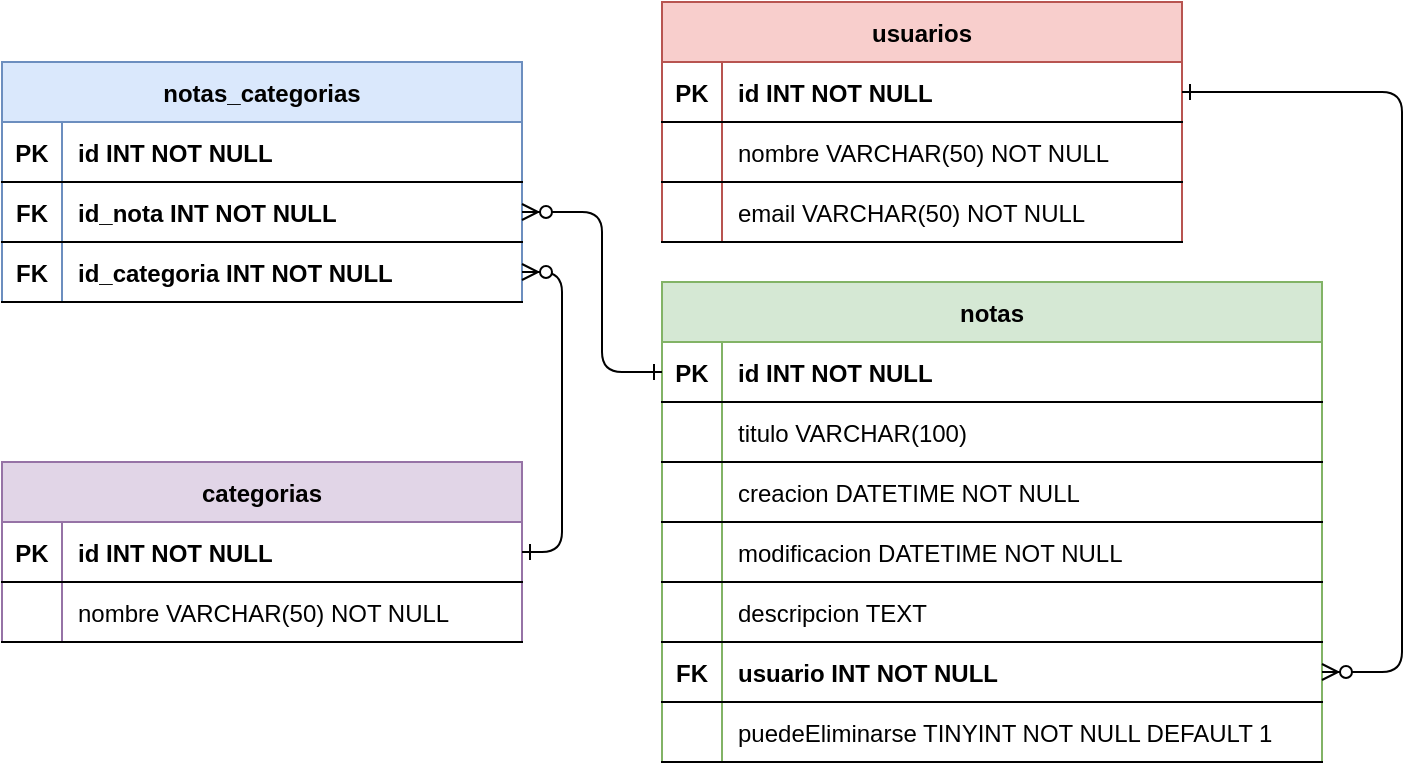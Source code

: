 <mxfile version="15.1.3" type="device"><diagram id="R2lEEEUBdFMjLlhIrx00" name="Page-1"><mxGraphModel dx="862" dy="539" grid="1" gridSize="10" guides="0" tooltips="1" connect="1" arrows="1" fold="1" page="1" pageScale="1" pageWidth="850" pageHeight="1100" math="0" shadow="0" extFonts="Permanent Marker^https://fonts.googleapis.com/css?family=Permanent+Marker"><root><mxCell id="0"/><mxCell id="1" parent="0"/><mxCell id="pJhMK4wKCTjkBl_i2zcl-1" value="notas" style="shape=table;startSize=30;container=1;collapsible=1;childLayout=tableLayout;fixedRows=1;rowLines=0;fontStyle=1;align=center;resizeLast=1;fillColor=#d5e8d4;strokeColor=#82b366;" parent="1" vertex="1"><mxGeometry x="440" y="190" width="330" height="240" as="geometry"/></mxCell><mxCell id="pJhMK4wKCTjkBl_i2zcl-2" value="" style="shape=partialRectangle;collapsible=0;dropTarget=0;pointerEvents=0;fillColor=none;points=[[0,0.5],[1,0.5]];portConstraint=eastwest;top=0;left=0;right=0;bottom=1;" parent="pJhMK4wKCTjkBl_i2zcl-1" vertex="1"><mxGeometry y="30" width="330" height="30" as="geometry"/></mxCell><mxCell id="pJhMK4wKCTjkBl_i2zcl-3" value="PK" style="shape=partialRectangle;overflow=hidden;connectable=0;fillColor=none;top=0;left=0;bottom=0;right=0;fontStyle=1;" parent="pJhMK4wKCTjkBl_i2zcl-2" vertex="1"><mxGeometry width="30" height="30" as="geometry"><mxRectangle width="30" height="30" as="alternateBounds"/></mxGeometry></mxCell><mxCell id="pJhMK4wKCTjkBl_i2zcl-4" value="id INT NOT NULL" style="shape=partialRectangle;overflow=hidden;connectable=0;fillColor=none;top=0;left=0;bottom=0;right=0;align=left;spacingLeft=6;fontStyle=1;" parent="pJhMK4wKCTjkBl_i2zcl-2" vertex="1"><mxGeometry x="30" width="300" height="30" as="geometry"><mxRectangle width="230" height="30" as="alternateBounds"/></mxGeometry></mxCell><mxCell id="pJhMK4wKCTjkBl_i2zcl-5" style="shape=partialRectangle;collapsible=0;dropTarget=0;pointerEvents=0;fillColor=none;points=[[0,0.5],[1,0.5]];portConstraint=eastwest;top=0;left=0;right=0;bottom=1;" parent="pJhMK4wKCTjkBl_i2zcl-1" vertex="1"><mxGeometry y="60" width="330" height="30" as="geometry"/></mxCell><mxCell id="pJhMK4wKCTjkBl_i2zcl-6" style="shape=partialRectangle;overflow=hidden;connectable=0;fillColor=none;top=0;left=0;bottom=0;right=0;fontStyle=1;" parent="pJhMK4wKCTjkBl_i2zcl-5" vertex="1"><mxGeometry width="30" height="30" as="geometry"><mxRectangle width="30" height="30" as="alternateBounds"/></mxGeometry></mxCell><mxCell id="pJhMK4wKCTjkBl_i2zcl-7" value="titulo VARCHAR(100) " style="shape=partialRectangle;overflow=hidden;connectable=0;fillColor=none;top=0;left=0;bottom=0;right=0;align=left;spacingLeft=6;fontStyle=0;" parent="pJhMK4wKCTjkBl_i2zcl-5" vertex="1"><mxGeometry x="30" width="300" height="30" as="geometry"><mxRectangle width="230" height="30" as="alternateBounds"/></mxGeometry></mxCell><mxCell id="pJhMK4wKCTjkBl_i2zcl-8" style="shape=partialRectangle;collapsible=0;dropTarget=0;pointerEvents=0;fillColor=none;points=[[0,0.5],[1,0.5]];portConstraint=eastwest;top=0;left=0;right=0;bottom=1;fontStyle=0" parent="pJhMK4wKCTjkBl_i2zcl-1" vertex="1"><mxGeometry y="90" width="330" height="30" as="geometry"/></mxCell><mxCell id="pJhMK4wKCTjkBl_i2zcl-9" style="shape=partialRectangle;overflow=hidden;connectable=0;fillColor=none;top=0;left=0;bottom=0;right=0;fontStyle=0;" parent="pJhMK4wKCTjkBl_i2zcl-8" vertex="1"><mxGeometry width="30" height="30" as="geometry"><mxRectangle width="30" height="30" as="alternateBounds"/></mxGeometry></mxCell><mxCell id="pJhMK4wKCTjkBl_i2zcl-10" value="creacion DATETIME NOT NULL" style="shape=partialRectangle;overflow=hidden;connectable=0;fillColor=none;top=0;left=0;bottom=0;right=0;align=left;spacingLeft=6;fontStyle=0;" parent="pJhMK4wKCTjkBl_i2zcl-8" vertex="1"><mxGeometry x="30" width="300" height="30" as="geometry"><mxRectangle width="230" height="30" as="alternateBounds"/></mxGeometry></mxCell><mxCell id="pJhMK4wKCTjkBl_i2zcl-11" style="shape=partialRectangle;collapsible=0;dropTarget=0;pointerEvents=0;fillColor=none;points=[[0,0.5],[1,0.5]];portConstraint=eastwest;top=0;left=0;right=0;bottom=1;fontStyle=0" parent="pJhMK4wKCTjkBl_i2zcl-1" vertex="1"><mxGeometry y="120" width="330" height="30" as="geometry"/></mxCell><mxCell id="pJhMK4wKCTjkBl_i2zcl-12" style="shape=partialRectangle;overflow=hidden;connectable=0;fillColor=none;top=0;left=0;bottom=0;right=0;fontStyle=0;" parent="pJhMK4wKCTjkBl_i2zcl-11" vertex="1"><mxGeometry width="30" height="30" as="geometry"><mxRectangle width="30" height="30" as="alternateBounds"/></mxGeometry></mxCell><mxCell id="pJhMK4wKCTjkBl_i2zcl-13" value="modificacion DATETIME NOT NULL " style="shape=partialRectangle;overflow=hidden;connectable=0;fillColor=none;top=0;left=0;bottom=0;right=0;align=left;spacingLeft=6;fontStyle=0;" parent="pJhMK4wKCTjkBl_i2zcl-11" vertex="1"><mxGeometry x="30" width="300" height="30" as="geometry"><mxRectangle width="230" height="30" as="alternateBounds"/></mxGeometry></mxCell><mxCell id="pJhMK4wKCTjkBl_i2zcl-14" style="shape=partialRectangle;collapsible=0;dropTarget=0;pointerEvents=0;fillColor=none;points=[[0,0.5],[1,0.5]];portConstraint=eastwest;top=0;left=0;right=0;bottom=1;fontStyle=0" parent="pJhMK4wKCTjkBl_i2zcl-1" vertex="1"><mxGeometry y="150" width="330" height="30" as="geometry"/></mxCell><mxCell id="pJhMK4wKCTjkBl_i2zcl-15" style="shape=partialRectangle;overflow=hidden;connectable=0;fillColor=none;top=0;left=0;bottom=0;right=0;fontStyle=0;" parent="pJhMK4wKCTjkBl_i2zcl-14" vertex="1"><mxGeometry width="30" height="30" as="geometry"><mxRectangle width="30" height="30" as="alternateBounds"/></mxGeometry></mxCell><mxCell id="pJhMK4wKCTjkBl_i2zcl-16" value="descripcion TEXT" style="shape=partialRectangle;overflow=hidden;connectable=0;fillColor=none;top=0;left=0;bottom=0;right=0;align=left;spacingLeft=6;fontStyle=0;" parent="pJhMK4wKCTjkBl_i2zcl-14" vertex="1"><mxGeometry x="30" width="300" height="30" as="geometry"><mxRectangle width="230" height="30" as="alternateBounds"/></mxGeometry></mxCell><mxCell id="pJhMK4wKCTjkBl_i2zcl-17" style="shape=partialRectangle;collapsible=0;dropTarget=0;pointerEvents=0;fillColor=none;points=[[0,0.5],[1,0.5]];portConstraint=eastwest;top=0;left=0;right=0;bottom=1;fontStyle=0" parent="pJhMK4wKCTjkBl_i2zcl-1" vertex="1"><mxGeometry y="180" width="330" height="30" as="geometry"/></mxCell><mxCell id="pJhMK4wKCTjkBl_i2zcl-18" value="FK" style="shape=partialRectangle;overflow=hidden;connectable=0;fillColor=none;top=0;left=0;bottom=0;right=0;fontStyle=1;" parent="pJhMK4wKCTjkBl_i2zcl-17" vertex="1"><mxGeometry width="30" height="30" as="geometry"><mxRectangle width="30" height="30" as="alternateBounds"/></mxGeometry></mxCell><mxCell id="pJhMK4wKCTjkBl_i2zcl-19" value="usuario INT NOT NULL" style="shape=partialRectangle;overflow=hidden;connectable=0;fillColor=none;top=0;left=0;bottom=0;right=0;align=left;spacingLeft=6;fontStyle=1;" parent="pJhMK4wKCTjkBl_i2zcl-17" vertex="1"><mxGeometry x="30" width="300" height="30" as="geometry"><mxRectangle width="230" height="30" as="alternateBounds"/></mxGeometry></mxCell><mxCell id="f6xUAQMbqRvP97myKp-C-1" style="shape=partialRectangle;collapsible=0;dropTarget=0;pointerEvents=0;fillColor=none;points=[[0,0.5],[1,0.5]];portConstraint=eastwest;top=0;left=0;right=0;bottom=1;fontStyle=0" parent="pJhMK4wKCTjkBl_i2zcl-1" vertex="1"><mxGeometry y="210" width="330" height="30" as="geometry"/></mxCell><mxCell id="f6xUAQMbqRvP97myKp-C-2" style="shape=partialRectangle;overflow=hidden;connectable=0;fillColor=none;top=0;left=0;bottom=0;right=0;fontStyle=1;" parent="f6xUAQMbqRvP97myKp-C-1" vertex="1"><mxGeometry width="30" height="30" as="geometry"><mxRectangle width="30" height="30" as="alternateBounds"/></mxGeometry></mxCell><mxCell id="f6xUAQMbqRvP97myKp-C-3" value="puedeEliminarse TINYINT NOT NULL DEFAULT 1" style="shape=partialRectangle;overflow=hidden;connectable=0;fillColor=none;top=0;left=0;bottom=0;right=0;align=left;spacingLeft=6;fontStyle=0;" parent="f6xUAQMbqRvP97myKp-C-1" vertex="1"><mxGeometry x="30" width="300" height="30" as="geometry"><mxRectangle width="230" height="30" as="alternateBounds"/></mxGeometry></mxCell><mxCell id="pJhMK4wKCTjkBl_i2zcl-23" value="usuarios" style="shape=table;startSize=30;container=1;collapsible=1;childLayout=tableLayout;fixedRows=1;rowLines=0;fontStyle=1;align=center;resizeLast=1;fillColor=#f8cecc;strokeColor=#b85450;" parent="1" vertex="1"><mxGeometry x="440" y="50" width="260" height="120" as="geometry"/></mxCell><mxCell id="pJhMK4wKCTjkBl_i2zcl-24" value="" style="shape=partialRectangle;collapsible=0;dropTarget=0;pointerEvents=0;fillColor=none;points=[[0,0.5],[1,0.5]];portConstraint=eastwest;top=0;left=0;right=0;bottom=1;" parent="pJhMK4wKCTjkBl_i2zcl-23" vertex="1"><mxGeometry y="30" width="260" height="30" as="geometry"/></mxCell><mxCell id="pJhMK4wKCTjkBl_i2zcl-25" value="PK" style="shape=partialRectangle;overflow=hidden;connectable=0;fillColor=none;top=0;left=0;bottom=0;right=0;fontStyle=1;" parent="pJhMK4wKCTjkBl_i2zcl-24" vertex="1"><mxGeometry width="30" height="30" as="geometry"><mxRectangle width="30" height="30" as="alternateBounds"/></mxGeometry></mxCell><mxCell id="pJhMK4wKCTjkBl_i2zcl-26" value="id INT NOT NULL" style="shape=partialRectangle;overflow=hidden;connectable=0;fillColor=none;top=0;left=0;bottom=0;right=0;align=left;spacingLeft=6;fontStyle=1;" parent="pJhMK4wKCTjkBl_i2zcl-24" vertex="1"><mxGeometry x="30" width="230" height="30" as="geometry"><mxRectangle width="230" height="30" as="alternateBounds"/></mxGeometry></mxCell><mxCell id="pJhMK4wKCTjkBl_i2zcl-27" style="shape=partialRectangle;collapsible=0;dropTarget=0;pointerEvents=0;fillColor=none;points=[[0,0.5],[1,0.5]];portConstraint=eastwest;top=0;left=0;right=0;bottom=1;" parent="pJhMK4wKCTjkBl_i2zcl-23" vertex="1"><mxGeometry y="60" width="260" height="30" as="geometry"/></mxCell><mxCell id="pJhMK4wKCTjkBl_i2zcl-28" style="shape=partialRectangle;overflow=hidden;connectable=0;fillColor=none;top=0;left=0;bottom=0;right=0;fontStyle=1;" parent="pJhMK4wKCTjkBl_i2zcl-27" vertex="1"><mxGeometry width="30" height="30" as="geometry"><mxRectangle width="30" height="30" as="alternateBounds"/></mxGeometry></mxCell><mxCell id="pJhMK4wKCTjkBl_i2zcl-29" value="nombre VARCHAR(50) NOT NULL" style="shape=partialRectangle;overflow=hidden;connectable=0;fillColor=none;top=0;left=0;bottom=0;right=0;align=left;spacingLeft=6;fontStyle=0;" parent="pJhMK4wKCTjkBl_i2zcl-27" vertex="1"><mxGeometry x="30" width="230" height="30" as="geometry"><mxRectangle width="230" height="30" as="alternateBounds"/></mxGeometry></mxCell><mxCell id="BPwoDOhXSIUM84Cwx_0f-1" style="shape=partialRectangle;collapsible=0;dropTarget=0;pointerEvents=0;fillColor=none;points=[[0,0.5],[1,0.5]];portConstraint=eastwest;top=0;left=0;right=0;bottom=1;" parent="pJhMK4wKCTjkBl_i2zcl-23" vertex="1"><mxGeometry y="90" width="260" height="30" as="geometry"/></mxCell><mxCell id="BPwoDOhXSIUM84Cwx_0f-2" style="shape=partialRectangle;overflow=hidden;connectable=0;fillColor=none;top=0;left=0;bottom=0;right=0;fontStyle=1;" parent="BPwoDOhXSIUM84Cwx_0f-1" vertex="1"><mxGeometry width="30" height="30" as="geometry"><mxRectangle width="30" height="30" as="alternateBounds"/></mxGeometry></mxCell><mxCell id="BPwoDOhXSIUM84Cwx_0f-3" value="email VARCHAR(50) NOT NULL" style="shape=partialRectangle;overflow=hidden;connectable=0;fillColor=none;top=0;left=0;bottom=0;right=0;align=left;spacingLeft=6;fontStyle=0;" parent="BPwoDOhXSIUM84Cwx_0f-1" vertex="1"><mxGeometry x="30" width="230" height="30" as="geometry"><mxRectangle width="230" height="30" as="alternateBounds"/></mxGeometry></mxCell><mxCell id="pJhMK4wKCTjkBl_i2zcl-30" value="" style="edgeStyle=elbowEdgeStyle;endArrow=ERzeroToMany;startArrow=ERone;endFill=1;startFill=0;entryX=1;entryY=0.5;entryDx=0;entryDy=0;exitX=1;exitY=0.5;exitDx=0;exitDy=0;" parent="1" source="pJhMK4wKCTjkBl_i2zcl-24" target="pJhMK4wKCTjkBl_i2zcl-17" edge="1"><mxGeometry width="100" height="100" relative="1" as="geometry"><mxPoint x="490" y="150" as="sourcePoint"/><mxPoint x="490" y="340" as="targetPoint"/><Array as="points"><mxPoint x="810" y="250"/></Array></mxGeometry></mxCell><mxCell id="pJhMK4wKCTjkBl_i2zcl-31" value="categorias" style="shape=table;startSize=30;container=1;collapsible=1;childLayout=tableLayout;fixedRows=1;rowLines=0;fontStyle=1;align=center;resizeLast=1;fillColor=#e1d5e7;strokeColor=#9673a6;" parent="1" vertex="1"><mxGeometry x="110" y="280" width="260" height="90" as="geometry"/></mxCell><mxCell id="pJhMK4wKCTjkBl_i2zcl-32" value="" style="shape=partialRectangle;collapsible=0;dropTarget=0;pointerEvents=0;fillColor=none;points=[[0,0.5],[1,0.5]];portConstraint=eastwest;top=0;left=0;right=0;bottom=1;" parent="pJhMK4wKCTjkBl_i2zcl-31" vertex="1"><mxGeometry y="30" width="260" height="30" as="geometry"/></mxCell><mxCell id="pJhMK4wKCTjkBl_i2zcl-33" value="PK" style="shape=partialRectangle;overflow=hidden;connectable=0;fillColor=none;top=0;left=0;bottom=0;right=0;fontStyle=1;" parent="pJhMK4wKCTjkBl_i2zcl-32" vertex="1"><mxGeometry width="30" height="30" as="geometry"><mxRectangle width="30" height="30" as="alternateBounds"/></mxGeometry></mxCell><mxCell id="pJhMK4wKCTjkBl_i2zcl-34" value="id INT NOT NULL" style="shape=partialRectangle;overflow=hidden;connectable=0;fillColor=none;top=0;left=0;bottom=0;right=0;align=left;spacingLeft=6;fontStyle=1;" parent="pJhMK4wKCTjkBl_i2zcl-32" vertex="1"><mxGeometry x="30" width="230" height="30" as="geometry"><mxRectangle width="230" height="30" as="alternateBounds"/></mxGeometry></mxCell><mxCell id="pJhMK4wKCTjkBl_i2zcl-35" style="shape=partialRectangle;collapsible=0;dropTarget=0;pointerEvents=0;fillColor=none;points=[[0,0.5],[1,0.5]];portConstraint=eastwest;top=0;left=0;right=0;bottom=1;" parent="pJhMK4wKCTjkBl_i2zcl-31" vertex="1"><mxGeometry y="60" width="260" height="30" as="geometry"/></mxCell><mxCell id="pJhMK4wKCTjkBl_i2zcl-36" style="shape=partialRectangle;overflow=hidden;connectable=0;fillColor=none;top=0;left=0;bottom=0;right=0;fontStyle=1;" parent="pJhMK4wKCTjkBl_i2zcl-35" vertex="1"><mxGeometry width="30" height="30" as="geometry"><mxRectangle width="30" height="30" as="alternateBounds"/></mxGeometry></mxCell><mxCell id="pJhMK4wKCTjkBl_i2zcl-37" value="nombre VARCHAR(50) NOT NULL" style="shape=partialRectangle;overflow=hidden;connectable=0;fillColor=none;top=0;left=0;bottom=0;right=0;align=left;spacingLeft=6;fontStyle=0;" parent="pJhMK4wKCTjkBl_i2zcl-35" vertex="1"><mxGeometry x="30" width="230" height="30" as="geometry"><mxRectangle width="230" height="30" as="alternateBounds"/></mxGeometry></mxCell><mxCell id="pJhMK4wKCTjkBl_i2zcl-50" value="notas_categorias" style="shape=table;startSize=30;container=1;collapsible=1;childLayout=tableLayout;fixedRows=1;rowLines=0;fontStyle=1;align=center;resizeLast=1;fillColor=#dae8fc;strokeColor=#6c8ebf;" parent="1" vertex="1"><mxGeometry x="110" y="80" width="260" height="120" as="geometry"/></mxCell><mxCell id="pJhMK4wKCTjkBl_i2zcl-51" value="" style="shape=partialRectangle;collapsible=0;dropTarget=0;pointerEvents=0;fillColor=none;points=[[0,0.5],[1,0.5]];portConstraint=eastwest;top=0;left=0;right=0;bottom=1;" parent="pJhMK4wKCTjkBl_i2zcl-50" vertex="1"><mxGeometry y="30" width="260" height="30" as="geometry"/></mxCell><mxCell id="pJhMK4wKCTjkBl_i2zcl-52" value="PK" style="shape=partialRectangle;overflow=hidden;connectable=0;fillColor=none;top=0;left=0;bottom=0;right=0;fontStyle=1;" parent="pJhMK4wKCTjkBl_i2zcl-51" vertex="1"><mxGeometry width="30" height="30" as="geometry"><mxRectangle width="30" height="30" as="alternateBounds"/></mxGeometry></mxCell><mxCell id="pJhMK4wKCTjkBl_i2zcl-53" value="id INT NOT NULL" style="shape=partialRectangle;overflow=hidden;connectable=0;fillColor=none;top=0;left=0;bottom=0;right=0;align=left;spacingLeft=6;fontStyle=1;" parent="pJhMK4wKCTjkBl_i2zcl-51" vertex="1"><mxGeometry x="30" width="230" height="30" as="geometry"><mxRectangle width="230" height="30" as="alternateBounds"/></mxGeometry></mxCell><mxCell id="pJhMK4wKCTjkBl_i2zcl-54" style="shape=partialRectangle;collapsible=0;dropTarget=0;pointerEvents=0;fillColor=none;points=[[0,0.5],[1,0.5]];portConstraint=eastwest;top=0;left=0;right=0;bottom=1;" parent="pJhMK4wKCTjkBl_i2zcl-50" vertex="1"><mxGeometry y="60" width="260" height="30" as="geometry"/></mxCell><mxCell id="pJhMK4wKCTjkBl_i2zcl-55" value="FK" style="shape=partialRectangle;overflow=hidden;connectable=0;fillColor=none;top=0;left=0;bottom=0;right=0;fontStyle=1;" parent="pJhMK4wKCTjkBl_i2zcl-54" vertex="1"><mxGeometry width="30" height="30" as="geometry"><mxRectangle width="30" height="30" as="alternateBounds"/></mxGeometry></mxCell><mxCell id="pJhMK4wKCTjkBl_i2zcl-56" value="id_nota INT NOT NULL" style="shape=partialRectangle;overflow=hidden;connectable=0;fillColor=none;top=0;left=0;bottom=0;right=0;align=left;spacingLeft=6;fontStyle=1;" parent="pJhMK4wKCTjkBl_i2zcl-54" vertex="1"><mxGeometry x="30" width="230" height="30" as="geometry"><mxRectangle width="230" height="30" as="alternateBounds"/></mxGeometry></mxCell><mxCell id="pJhMK4wKCTjkBl_i2zcl-57" style="shape=partialRectangle;collapsible=0;dropTarget=0;pointerEvents=0;fillColor=none;points=[[0,0.5],[1,0.5]];portConstraint=eastwest;top=0;left=0;right=0;bottom=1;fontStyle=0" parent="pJhMK4wKCTjkBl_i2zcl-50" vertex="1"><mxGeometry y="90" width="260" height="30" as="geometry"/></mxCell><mxCell id="pJhMK4wKCTjkBl_i2zcl-58" value="FK" style="shape=partialRectangle;overflow=hidden;connectable=0;fillColor=none;top=0;left=0;bottom=0;right=0;fontStyle=1;" parent="pJhMK4wKCTjkBl_i2zcl-57" vertex="1"><mxGeometry width="30" height="30" as="geometry"><mxRectangle width="30" height="30" as="alternateBounds"/></mxGeometry></mxCell><mxCell id="pJhMK4wKCTjkBl_i2zcl-59" value="id_categoria INT NOT NULL" style="shape=partialRectangle;overflow=hidden;connectable=0;fillColor=none;top=0;left=0;bottom=0;right=0;align=left;spacingLeft=6;fontStyle=1;" parent="pJhMK4wKCTjkBl_i2zcl-57" vertex="1"><mxGeometry x="30" width="230" height="30" as="geometry"><mxRectangle width="230" height="30" as="alternateBounds"/></mxGeometry></mxCell><mxCell id="pJhMK4wKCTjkBl_i2zcl-60" value="" style="endArrow=ERzeroToMany;startArrow=ERone;endFill=1;startFill=0;entryX=1;entryY=0.5;entryDx=0;entryDy=0;exitX=1;exitY=0.5;exitDx=0;exitDy=0;edgeStyle=orthogonalEdgeStyle;" parent="1" source="pJhMK4wKCTjkBl_i2zcl-32" target="pJhMK4wKCTjkBl_i2zcl-57" edge="1"><mxGeometry width="100" height="100" relative="1" as="geometry"><mxPoint x="390" y="310" as="sourcePoint"/><mxPoint x="440" y="240" as="targetPoint"/><Array as="points"><mxPoint x="390" y="325"/><mxPoint x="390" y="185"/></Array></mxGeometry></mxCell><mxCell id="pJhMK4wKCTjkBl_i2zcl-61" value="" style="endArrow=ERzeroToMany;startArrow=ERone;endFill=1;startFill=0;exitX=0;exitY=0.5;exitDx=0;exitDy=0;edgeStyle=orthogonalEdgeStyle;entryX=1;entryY=0.5;entryDx=0;entryDy=0;" parent="1" source="pJhMK4wKCTjkBl_i2zcl-2" target="pJhMK4wKCTjkBl_i2zcl-54" edge="1"><mxGeometry width="100" height="100" relative="1" as="geometry"><mxPoint x="380" y="340" as="sourcePoint"/><mxPoint x="420" y="100" as="targetPoint"/><Array as="points"><mxPoint x="410" y="235"/><mxPoint x="410" y="155"/></Array></mxGeometry></mxCell></root></mxGraphModel></diagram></mxfile>